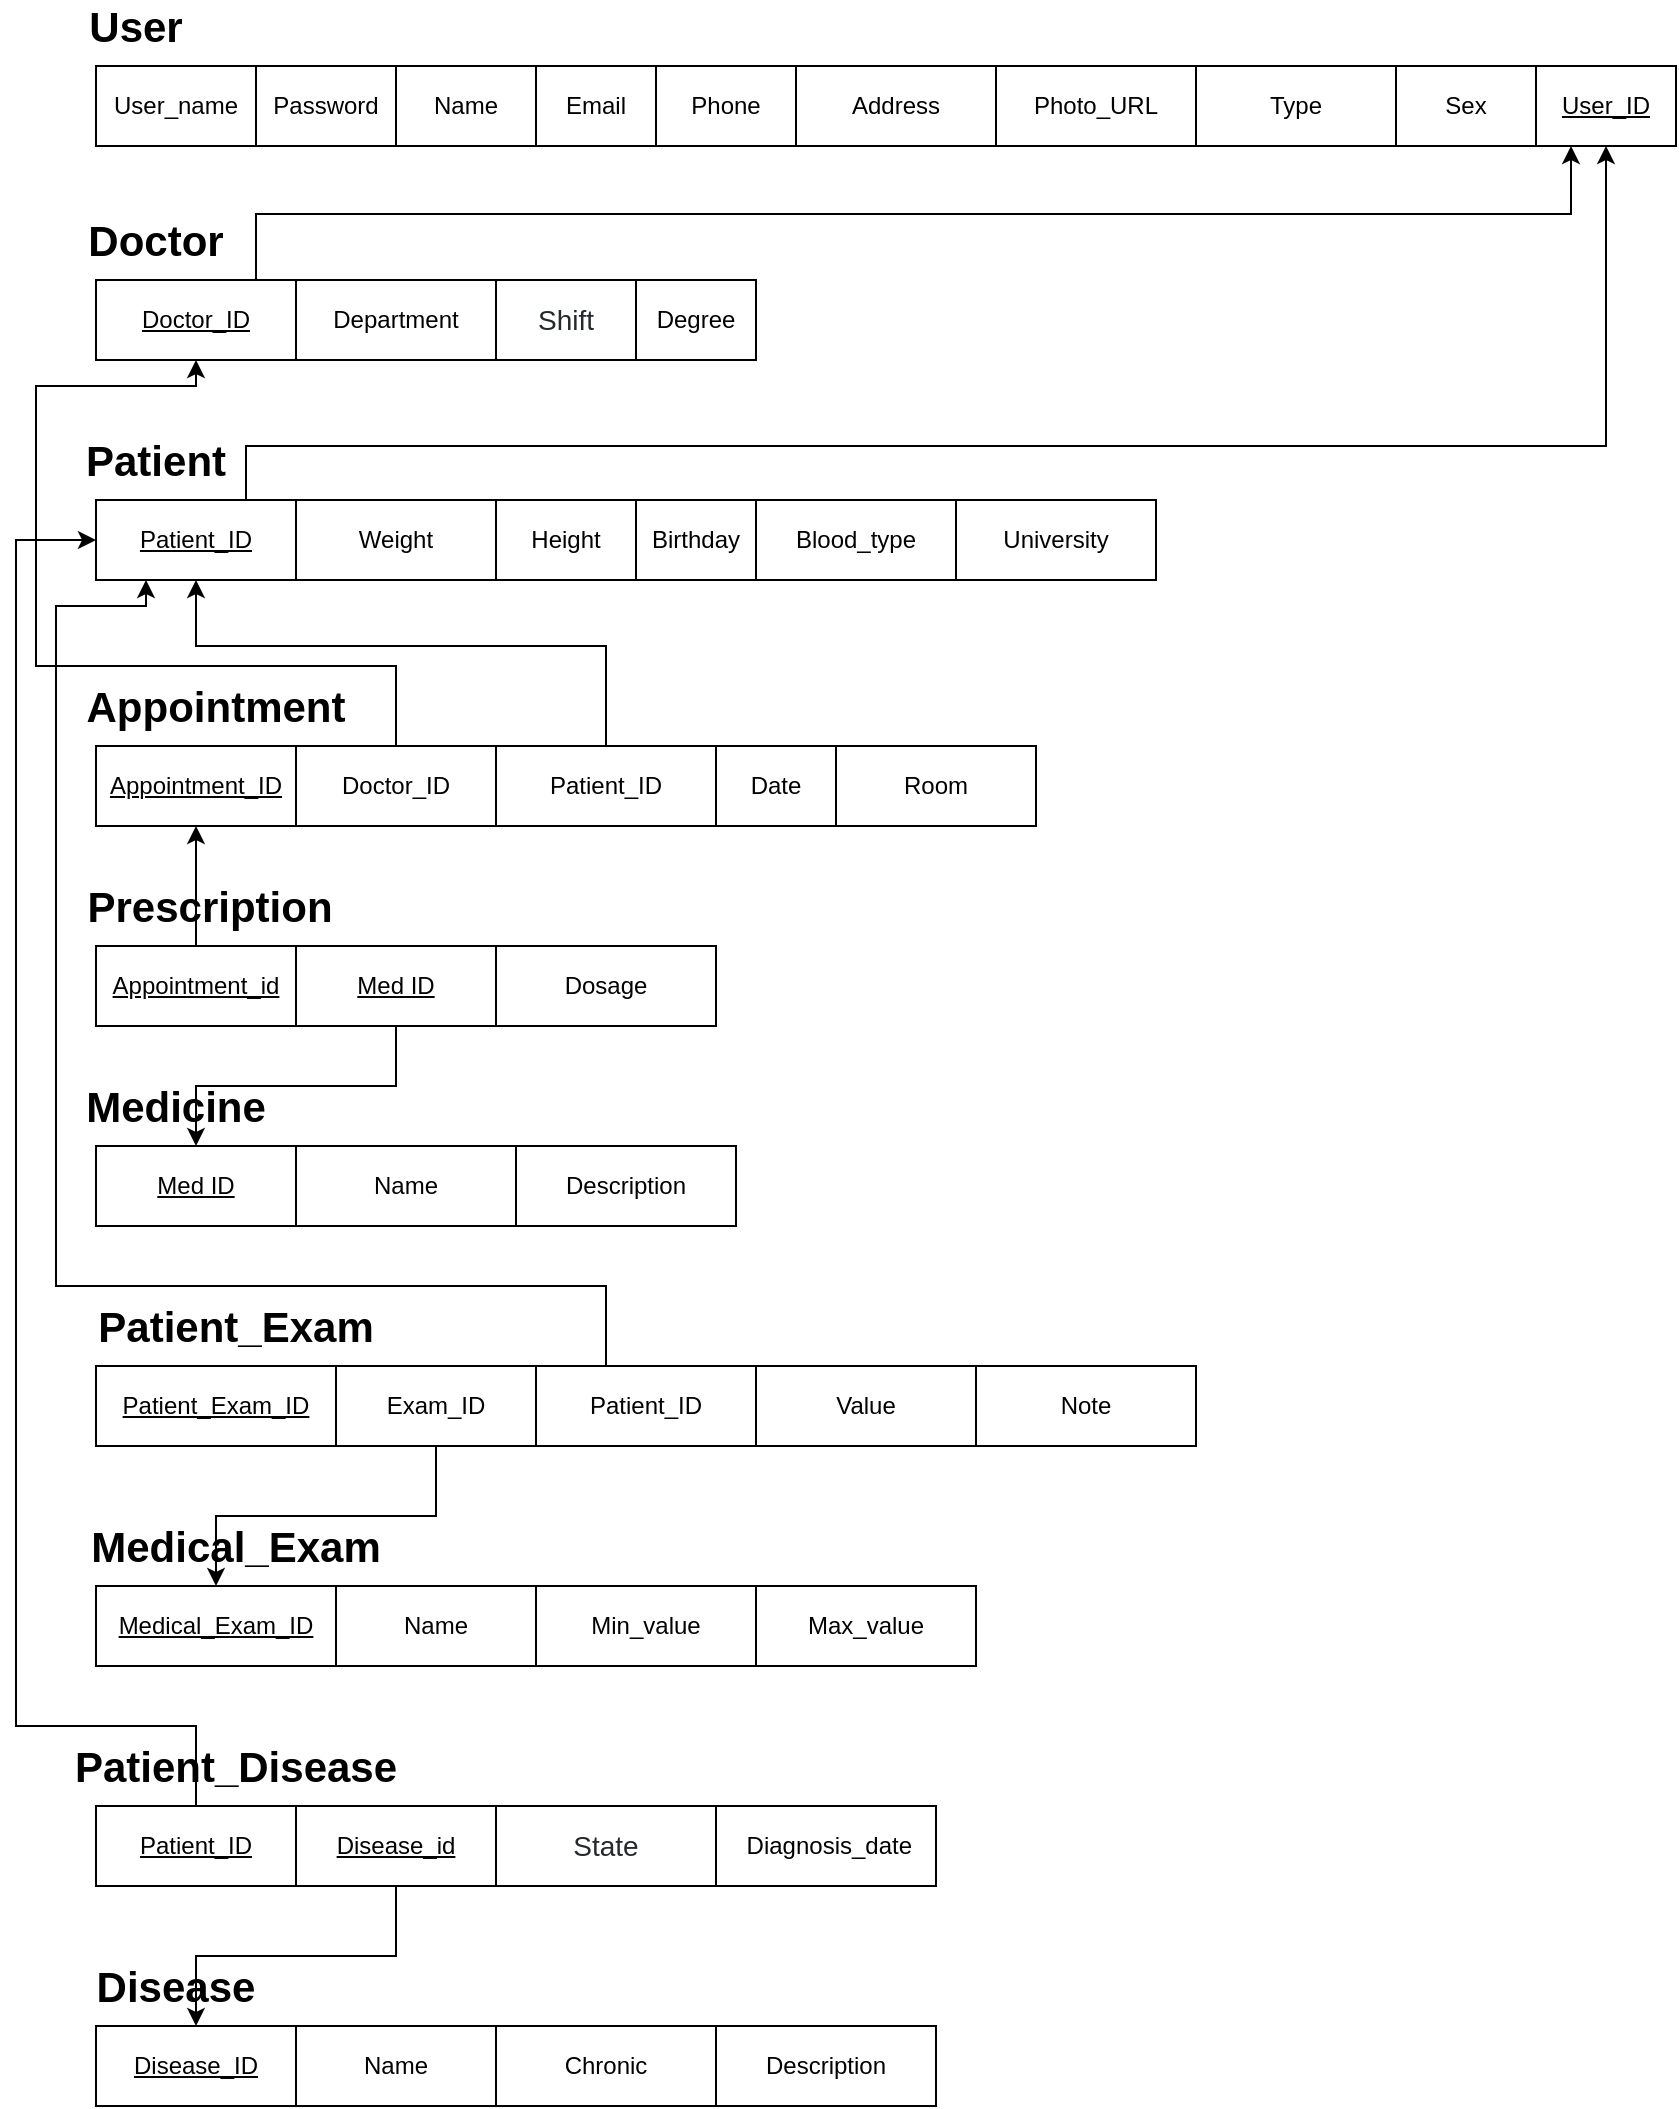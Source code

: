 <mxfile version="12.6.5" type="device"><diagram id="-kRyUf3ddAmx3tLAjkPr" name="Page-1"><mxGraphModel dx="1560" dy="445" grid="1" gridSize="10" guides="1" tooltips="1" connect="1" arrows="1" fold="1" page="1" pageScale="1" pageWidth="850" pageHeight="1100" math="0" shadow="0"><root><mxCell id="0"/><mxCell id="1" parent="0"/><mxCell id="xDuOd1kkshPUoi2rOFX1-1" value="User_name" style="whiteSpace=wrap;html=1;align=center;" parent="1" vertex="1"><mxGeometry x="40" y="40" width="80" height="40" as="geometry"/></mxCell><mxCell id="xDuOd1kkshPUoi2rOFX1-2" value="Password" style="whiteSpace=wrap;html=1;align=center;" parent="1" vertex="1"><mxGeometry x="120" y="40" width="70" height="40" as="geometry"/></mxCell><mxCell id="xDuOd1kkshPUoi2rOFX1-5" value="User" style="text;html=1;strokeColor=none;fillColor=none;align=center;verticalAlign=middle;whiteSpace=wrap;rounded=0;strokeWidth=1;fontSize=21;fontStyle=1" parent="1" vertex="1"><mxGeometry x="40" y="10" width="40" height="20" as="geometry"/></mxCell><mxCell id="xDuOd1kkshPUoi2rOFX1-6" value="Name" style="whiteSpace=wrap;html=1;align=center;" parent="1" vertex="1"><mxGeometry x="190" y="40" width="70" height="40" as="geometry"/></mxCell><mxCell id="xDuOd1kkshPUoi2rOFX1-7" value="Email" style="whiteSpace=wrap;html=1;align=center;" parent="1" vertex="1"><mxGeometry x="260" y="40" width="60" height="40" as="geometry"/></mxCell><mxCell id="xDuOd1kkshPUoi2rOFX1-8" value="Phone" style="whiteSpace=wrap;html=1;align=center;" parent="1" vertex="1"><mxGeometry x="320" y="40" width="70" height="40" as="geometry"/></mxCell><mxCell id="xDuOd1kkshPUoi2rOFX1-9" value="Address" style="whiteSpace=wrap;html=1;align=center;" parent="1" vertex="1"><mxGeometry x="390" y="40" width="100" height="40" as="geometry"/></mxCell><mxCell id="xDuOd1kkshPUoi2rOFX1-10" value="Photo_URL" style="whiteSpace=wrap;html=1;align=center;" parent="1" vertex="1"><mxGeometry x="490" y="40" width="100" height="40" as="geometry"/></mxCell><mxCell id="xDuOd1kkshPUoi2rOFX1-11" value="Type" style="whiteSpace=wrap;html=1;align=center;" parent="1" vertex="1"><mxGeometry x="590" y="40" width="100" height="40" as="geometry"/></mxCell><mxCell id="xDuOd1kkshPUoi2rOFX1-12" value="Sex" style="whiteSpace=wrap;html=1;align=center;" parent="1" vertex="1"><mxGeometry x="690" y="40" width="70" height="40" as="geometry"/></mxCell><mxCell id="xDuOd1kkshPUoi2rOFX1-26" style="edgeStyle=orthogonalEdgeStyle;rounded=0;orthogonalLoop=1;jettySize=auto;html=1;exitX=0.5;exitY=0;exitDx=0;exitDy=0;entryX=0.25;entryY=1;entryDx=0;entryDy=0;fontSize=21;" parent="1" source="xDuOd1kkshPUoi2rOFX1-15" target="xDuOd1kkshPUoi2rOFX1-25" edge="1"><mxGeometry relative="1" as="geometry"><Array as="points"><mxPoint x="120" y="147"/><mxPoint x="120" y="114"/><mxPoint x="778" y="114"/></Array></mxGeometry></mxCell><mxCell id="xDuOd1kkshPUoi2rOFX1-15" value="Doctor_ID" style="whiteSpace=wrap;html=1;align=center;fontStyle=4" parent="1" vertex="1"><mxGeometry x="40" y="147" width="100" height="40" as="geometry"/></mxCell><mxCell id="xDuOd1kkshPUoi2rOFX1-16" value="Department" style="whiteSpace=wrap;html=1;align=center;" parent="1" vertex="1"><mxGeometry x="140" y="147" width="100" height="40" as="geometry"/></mxCell><mxCell id="xDuOd1kkshPUoi2rOFX1-17" value="Doctor" style="text;html=1;strokeColor=none;fillColor=none;align=center;verticalAlign=middle;whiteSpace=wrap;rounded=0;strokeWidth=1;fontSize=21;fontStyle=1" parent="1" vertex="1"><mxGeometry x="50" y="117" width="40" height="20" as="geometry"/></mxCell><mxCell id="xDuOd1kkshPUoi2rOFX1-18" value="&lt;span style=&quot;color: rgb(36 , 41 , 46) ; font-family: , &amp;#34;blinkmacsystemfont&amp;#34; , &amp;#34;segoe ui&amp;#34; , &amp;#34;helvetica&amp;#34; , &amp;#34;arial&amp;#34; , sans-serif , &amp;#34;apple color emoji&amp;#34; , &amp;#34;segoe ui emoji&amp;#34; ; font-size: 14px ; text-align: left ; background-color: rgb(255 , 255 , 255)&quot;&gt;Shift&lt;/span&gt;" style="whiteSpace=wrap;html=1;align=center;" parent="1" vertex="1"><mxGeometry x="240" y="147" width="70" height="40" as="geometry"/></mxCell><mxCell id="xDuOd1kkshPUoi2rOFX1-19" value="Degree" style="whiteSpace=wrap;html=1;align=center;" parent="1" vertex="1"><mxGeometry x="310" y="147" width="60" height="40" as="geometry"/></mxCell><mxCell id="xDuOd1kkshPUoi2rOFX1-25" value="&lt;u&gt;User_ID&lt;/u&gt;" style="whiteSpace=wrap;html=1;align=center;" parent="1" vertex="1"><mxGeometry x="760" y="40" width="70" height="40" as="geometry"/></mxCell><mxCell id="xDuOd1kkshPUoi2rOFX1-33" style="edgeStyle=orthogonalEdgeStyle;rounded=0;orthogonalLoop=1;jettySize=auto;html=1;exitX=0.75;exitY=0;exitDx=0;exitDy=0;entryX=0.5;entryY=1;entryDx=0;entryDy=0;fontSize=21;" parent="1" source="xDuOd1kkshPUoi2rOFX1-27" target="xDuOd1kkshPUoi2rOFX1-25" edge="1"><mxGeometry relative="1" as="geometry"><Array as="points"><mxPoint x="115" y="230"/><mxPoint x="795" y="230"/></Array></mxGeometry></mxCell><mxCell id="xDuOd1kkshPUoi2rOFX1-27" value="Patient_ID" style="whiteSpace=wrap;html=1;align=center;fontStyle=4" parent="1" vertex="1"><mxGeometry x="40" y="257" width="100" height="40" as="geometry"/></mxCell><mxCell id="xDuOd1kkshPUoi2rOFX1-28" value="Weight" style="whiteSpace=wrap;html=1;align=center;" parent="1" vertex="1"><mxGeometry x="140" y="257" width="100" height="40" as="geometry"/></mxCell><mxCell id="xDuOd1kkshPUoi2rOFX1-29" value="Patient" style="text;html=1;strokeColor=none;fillColor=none;align=center;verticalAlign=middle;whiteSpace=wrap;rounded=0;strokeWidth=1;fontSize=21;fontStyle=1" parent="1" vertex="1"><mxGeometry x="50" y="227" width="40" height="20" as="geometry"/></mxCell><mxCell id="xDuOd1kkshPUoi2rOFX1-30" value="Height" style="whiteSpace=wrap;html=1;align=center;" parent="1" vertex="1"><mxGeometry x="240" y="257" width="70" height="40" as="geometry"/></mxCell><mxCell id="xDuOd1kkshPUoi2rOFX1-31" value="Birthday" style="whiteSpace=wrap;html=1;align=center;" parent="1" vertex="1"><mxGeometry x="310" y="257" width="60" height="40" as="geometry"/></mxCell><mxCell id="xDuOd1kkshPUoi2rOFX1-32" value="Blood_type" style="whiteSpace=wrap;html=1;align=center;" parent="1" vertex="1"><mxGeometry x="370" y="257" width="100" height="40" as="geometry"/></mxCell><mxCell id="xDuOd1kkshPUoi2rOFX1-34" value="Appointment_ID" style="whiteSpace=wrap;html=1;align=center;fontStyle=4" parent="1" vertex="1"><mxGeometry x="40" y="380" width="100" height="40" as="geometry"/></mxCell><mxCell id="xDuOd1kkshPUoi2rOFX1-43" style="edgeStyle=orthogonalEdgeStyle;rounded=0;orthogonalLoop=1;jettySize=auto;html=1;exitX=0.5;exitY=0;exitDx=0;exitDy=0;entryX=0.5;entryY=1;entryDx=0;entryDy=0;fontSize=21;" parent="1" source="xDuOd1kkshPUoi2rOFX1-35" target="xDuOd1kkshPUoi2rOFX1-15" edge="1"><mxGeometry relative="1" as="geometry"><Array as="points"><mxPoint x="190" y="340"/><mxPoint x="10" y="340"/><mxPoint x="10" y="200"/><mxPoint x="90" y="200"/></Array></mxGeometry></mxCell><mxCell id="xDuOd1kkshPUoi2rOFX1-35" value="Doctor_ID" style="whiteSpace=wrap;html=1;align=center;fontStyle=0" parent="1" vertex="1"><mxGeometry x="140" y="380" width="100" height="40" as="geometry"/></mxCell><mxCell id="xDuOd1kkshPUoi2rOFX1-36" value="Appointment" style="text;html=1;strokeColor=none;fillColor=none;align=center;verticalAlign=middle;whiteSpace=wrap;rounded=0;strokeWidth=1;fontSize=21;fontStyle=1" parent="1" vertex="1"><mxGeometry x="80" y="350" width="40" height="20" as="geometry"/></mxCell><mxCell id="xDuOd1kkshPUoi2rOFX1-44" style="edgeStyle=orthogonalEdgeStyle;rounded=0;orthogonalLoop=1;jettySize=auto;html=1;exitX=0.5;exitY=0;exitDx=0;exitDy=0;entryX=0.5;entryY=1;entryDx=0;entryDy=0;fontSize=21;" parent="1" source="xDuOd1kkshPUoi2rOFX1-37" target="xDuOd1kkshPUoi2rOFX1-27" edge="1"><mxGeometry relative="1" as="geometry"><Array as="points"><mxPoint x="295" y="330"/><mxPoint x="90" y="330"/></Array></mxGeometry></mxCell><mxCell id="xDuOd1kkshPUoi2rOFX1-37" value="Patient_ID" style="whiteSpace=wrap;html=1;align=center;fontStyle=0" parent="1" vertex="1"><mxGeometry x="240" y="380" width="110" height="40" as="geometry"/></mxCell><mxCell id="xDuOd1kkshPUoi2rOFX1-38" value="Date" style="whiteSpace=wrap;html=1;align=center;" parent="1" vertex="1"><mxGeometry x="350" y="380" width="60" height="40" as="geometry"/></mxCell><mxCell id="xDuOd1kkshPUoi2rOFX1-39" value="Room" style="whiteSpace=wrap;html=1;align=center;" parent="1" vertex="1"><mxGeometry x="410" y="380" width="100" height="40" as="geometry"/></mxCell><mxCell id="xDuOd1kkshPUoi2rOFX1-40" value="University" style="whiteSpace=wrap;html=1;align=center;" parent="1" vertex="1"><mxGeometry x="470" y="257" width="100" height="40" as="geometry"/></mxCell><mxCell id="xDuOd1kkshPUoi2rOFX1-51" style="edgeStyle=orthogonalEdgeStyle;rounded=0;orthogonalLoop=1;jettySize=auto;html=1;exitX=0.5;exitY=0;exitDx=0;exitDy=0;entryX=0.5;entryY=1;entryDx=0;entryDy=0;fontSize=21;" parent="1" source="xDuOd1kkshPUoi2rOFX1-45" target="xDuOd1kkshPUoi2rOFX1-34" edge="1"><mxGeometry relative="1" as="geometry"/></mxCell><mxCell id="xDuOd1kkshPUoi2rOFX1-45" value="Appointment_id" style="whiteSpace=wrap;html=1;align=center;fontStyle=4" parent="1" vertex="1"><mxGeometry x="40" y="480" width="100" height="40" as="geometry"/></mxCell><mxCell id="xDuOd1kkshPUoi2rOFX1-56" style="edgeStyle=orthogonalEdgeStyle;rounded=0;orthogonalLoop=1;jettySize=auto;html=1;exitX=0.5;exitY=1;exitDx=0;exitDy=0;entryX=0.5;entryY=0;entryDx=0;entryDy=0;fontSize=21;" parent="1" source="xDuOd1kkshPUoi2rOFX1-46" target="xDuOd1kkshPUoi2rOFX1-53" edge="1"><mxGeometry relative="1" as="geometry"/></mxCell><mxCell id="xDuOd1kkshPUoi2rOFX1-46" value="Med ID" style="whiteSpace=wrap;html=1;align=center;fontStyle=4" parent="1" vertex="1"><mxGeometry x="140" y="480" width="100" height="40" as="geometry"/></mxCell><mxCell id="xDuOd1kkshPUoi2rOFX1-47" value="Prescription" style="text;html=1;strokeColor=none;fillColor=none;align=center;verticalAlign=middle;whiteSpace=wrap;rounded=0;strokeWidth=1;fontSize=21;fontStyle=1" parent="1" vertex="1"><mxGeometry x="77" y="450" width="40" height="20" as="geometry"/></mxCell><mxCell id="xDuOd1kkshPUoi2rOFX1-48" value="Dosage" style="whiteSpace=wrap;html=1;align=center;fontStyle=0" parent="1" vertex="1"><mxGeometry x="240" y="480" width="110" height="40" as="geometry"/></mxCell><mxCell id="xDuOd1kkshPUoi2rOFX1-53" value="Med ID" style="whiteSpace=wrap;html=1;align=center;fontStyle=4" parent="1" vertex="1"><mxGeometry x="40" y="580" width="100" height="40" as="geometry"/></mxCell><mxCell id="xDuOd1kkshPUoi2rOFX1-54" value="Medicine" style="text;html=1;strokeColor=none;fillColor=none;align=center;verticalAlign=middle;whiteSpace=wrap;rounded=0;strokeWidth=1;fontSize=21;fontStyle=1" parent="1" vertex="1"><mxGeometry x="60" y="550" width="40" height="20" as="geometry"/></mxCell><mxCell id="xDuOd1kkshPUoi2rOFX1-55" value="Name" style="whiteSpace=wrap;html=1;align=center;fontStyle=0" parent="1" vertex="1"><mxGeometry x="140" y="580" width="110" height="40" as="geometry"/></mxCell><mxCell id="xDuOd1kkshPUoi2rOFX1-57" value="Patient_Exam_ID" style="whiteSpace=wrap;html=1;align=center;fontStyle=4" parent="1" vertex="1"><mxGeometry x="40" y="690" width="120" height="40" as="geometry"/></mxCell><mxCell id="xDuOd1kkshPUoi2rOFX1-72" style="edgeStyle=orthogonalEdgeStyle;rounded=0;orthogonalLoop=1;jettySize=auto;html=1;exitX=0.5;exitY=1;exitDx=0;exitDy=0;entryX=0.5;entryY=0;entryDx=0;entryDy=0;fontSize=21;" parent="1" source="xDuOd1kkshPUoi2rOFX1-58" target="xDuOd1kkshPUoi2rOFX1-64" edge="1"><mxGeometry relative="1" as="geometry"/></mxCell><mxCell id="xDuOd1kkshPUoi2rOFX1-58" value="Exam_ID" style="whiteSpace=wrap;html=1;align=center;fontStyle=0" parent="1" vertex="1"><mxGeometry x="160" y="690" width="100" height="40" as="geometry"/></mxCell><mxCell id="xDuOd1kkshPUoi2rOFX1-59" value="Patient_Exam" style="text;html=1;strokeColor=none;fillColor=none;align=center;verticalAlign=middle;whiteSpace=wrap;rounded=0;strokeWidth=1;fontSize=21;fontStyle=1" parent="1" vertex="1"><mxGeometry x="90" y="660" width="40" height="20" as="geometry"/></mxCell><mxCell id="xDuOd1kkshPUoi2rOFX1-63" style="edgeStyle=orthogonalEdgeStyle;rounded=0;orthogonalLoop=1;jettySize=auto;html=1;exitX=0.5;exitY=0;exitDx=0;exitDy=0;entryX=0.25;entryY=1;entryDx=0;entryDy=0;fontSize=21;" parent="1" source="xDuOd1kkshPUoi2rOFX1-60" target="xDuOd1kkshPUoi2rOFX1-27" edge="1"><mxGeometry relative="1" as="geometry"><Array as="points"><mxPoint x="295" y="650"/><mxPoint x="20" y="650"/><mxPoint x="20" y="310"/><mxPoint x="65" y="310"/></Array></mxGeometry></mxCell><mxCell id="xDuOd1kkshPUoi2rOFX1-60" value="Patient_ID" style="whiteSpace=wrap;html=1;align=center;fontStyle=0" parent="1" vertex="1"><mxGeometry x="260" y="690" width="110" height="40" as="geometry"/></mxCell><mxCell id="xDuOd1kkshPUoi2rOFX1-61" value="Value" style="whiteSpace=wrap;html=1;align=center;fontStyle=0" parent="1" vertex="1"><mxGeometry x="370" y="690" width="110" height="40" as="geometry"/></mxCell><mxCell id="xDuOd1kkshPUoi2rOFX1-62" value="Note" style="whiteSpace=wrap;html=1;align=center;fontStyle=0" parent="1" vertex="1"><mxGeometry x="480" y="690" width="110" height="40" as="geometry"/></mxCell><mxCell id="xDuOd1kkshPUoi2rOFX1-64" value="Medical_Exam_ID" style="whiteSpace=wrap;html=1;align=center;fontStyle=4" parent="1" vertex="1"><mxGeometry x="40" y="800" width="120" height="40" as="geometry"/></mxCell><mxCell id="xDuOd1kkshPUoi2rOFX1-65" value="Name" style="whiteSpace=wrap;html=1;align=center;fontStyle=0" parent="1" vertex="1"><mxGeometry x="160" y="800" width="100" height="40" as="geometry"/></mxCell><mxCell id="xDuOd1kkshPUoi2rOFX1-66" value="Medical_Exam" style="text;html=1;strokeColor=none;fillColor=none;align=center;verticalAlign=middle;whiteSpace=wrap;rounded=0;strokeWidth=1;fontSize=21;fontStyle=1" parent="1" vertex="1"><mxGeometry x="90" y="770" width="40" height="20" as="geometry"/></mxCell><mxCell id="xDuOd1kkshPUoi2rOFX1-67" value="Min_value" style="whiteSpace=wrap;html=1;align=center;fontStyle=0" parent="1" vertex="1"><mxGeometry x="260" y="800" width="110" height="40" as="geometry"/></mxCell><mxCell id="xDuOd1kkshPUoi2rOFX1-68" value="Max_value" style="whiteSpace=wrap;html=1;align=center;fontStyle=0" parent="1" vertex="1"><mxGeometry x="370" y="800" width="110" height="40" as="geometry"/></mxCell><mxCell id="xDuOd1kkshPUoi2rOFX1-78" style="edgeStyle=orthogonalEdgeStyle;rounded=0;orthogonalLoop=1;jettySize=auto;html=1;exitX=0.5;exitY=0;exitDx=0;exitDy=0;entryX=0;entryY=0.5;entryDx=0;entryDy=0;fontSize=21;" parent="1" source="xDuOd1kkshPUoi2rOFX1-73" target="xDuOd1kkshPUoi2rOFX1-27" edge="1"><mxGeometry relative="1" as="geometry"><Array as="points"><mxPoint x="90" y="870"/><mxPoint y="870"/><mxPoint y="277"/></Array></mxGeometry></mxCell><mxCell id="xDuOd1kkshPUoi2rOFX1-73" value="Patient_ID" style="whiteSpace=wrap;html=1;align=center;fontStyle=4" parent="1" vertex="1"><mxGeometry x="40" y="910" width="100" height="40" as="geometry"/></mxCell><mxCell id="xDuOd1kkshPUoi2rOFX1-84" style="edgeStyle=orthogonalEdgeStyle;rounded=0;orthogonalLoop=1;jettySize=auto;html=1;exitX=0.5;exitY=1;exitDx=0;exitDy=0;entryX=0.5;entryY=0;entryDx=0;entryDy=0;fontSize=21;" parent="1" source="xDuOd1kkshPUoi2rOFX1-74" target="xDuOd1kkshPUoi2rOFX1-79" edge="1"><mxGeometry relative="1" as="geometry"/></mxCell><mxCell id="xDuOd1kkshPUoi2rOFX1-74" value="Disease_id" style="whiteSpace=wrap;html=1;align=center;fontStyle=4" parent="1" vertex="1"><mxGeometry x="140" y="910" width="100" height="40" as="geometry"/></mxCell><mxCell id="xDuOd1kkshPUoi2rOFX1-75" value="Patient_Disease" style="text;html=1;strokeColor=none;fillColor=none;align=center;verticalAlign=middle;whiteSpace=wrap;rounded=0;strokeWidth=1;fontSize=21;fontStyle=1" parent="1" vertex="1"><mxGeometry x="90" y="880" width="40" height="20" as="geometry"/></mxCell><mxCell id="xDuOd1kkshPUoi2rOFX1-76" value="&lt;span style=&quot;color: rgb(36 , 41 , 46) ; font-family: , &amp;#34;blinkmacsystemfont&amp;#34; , &amp;#34;segoe ui&amp;#34; , &amp;#34;helvetica&amp;#34; , &amp;#34;arial&amp;#34; , sans-serif , &amp;#34;apple color emoji&amp;#34; , &amp;#34;segoe ui emoji&amp;#34; ; font-size: 14px ; text-align: left ; background-color: rgb(255 , 255 , 255)&quot;&gt;State&lt;/span&gt;" style="whiteSpace=wrap;html=1;align=center;fontStyle=0" parent="1" vertex="1"><mxGeometry x="240" y="910" width="110" height="40" as="geometry"/></mxCell><mxCell id="xDuOd1kkshPUoi2rOFX1-77" value="&amp;nbsp;Diagnosis_date" style="whiteSpace=wrap;html=1;align=center;fontStyle=0" parent="1" vertex="1"><mxGeometry x="350" y="910" width="110" height="40" as="geometry"/></mxCell><mxCell id="xDuOd1kkshPUoi2rOFX1-79" value="Disease_ID" style="whiteSpace=wrap;html=1;align=center;fontStyle=4" parent="1" vertex="1"><mxGeometry x="40" y="1020" width="100" height="40" as="geometry"/></mxCell><mxCell id="xDuOd1kkshPUoi2rOFX1-80" value="Name" style="whiteSpace=wrap;html=1;align=center;fontStyle=0" parent="1" vertex="1"><mxGeometry x="140" y="1020" width="100" height="40" as="geometry"/></mxCell><mxCell id="xDuOd1kkshPUoi2rOFX1-81" value="Disease" style="text;html=1;strokeColor=none;fillColor=none;align=center;verticalAlign=middle;whiteSpace=wrap;rounded=0;strokeWidth=1;fontSize=21;fontStyle=1" parent="1" vertex="1"><mxGeometry x="60" y="990" width="40" height="20" as="geometry"/></mxCell><mxCell id="xDuOd1kkshPUoi2rOFX1-82" value="Chronic" style="whiteSpace=wrap;html=1;align=center;fontStyle=0" parent="1" vertex="1"><mxGeometry x="240" y="1020" width="110" height="40" as="geometry"/></mxCell><mxCell id="8CYQRG8yFv6ATKpP2piP-1" value="Description" style="whiteSpace=wrap;html=1;align=center;fontStyle=0" parent="1" vertex="1"><mxGeometry x="350" y="1020" width="110" height="40" as="geometry"/></mxCell><mxCell id="8CYQRG8yFv6ATKpP2piP-2" value="Description" style="whiteSpace=wrap;html=1;align=center;fontStyle=0" parent="1" vertex="1"><mxGeometry x="250" y="580" width="110" height="40" as="geometry"/></mxCell></root></mxGraphModel></diagram></mxfile>